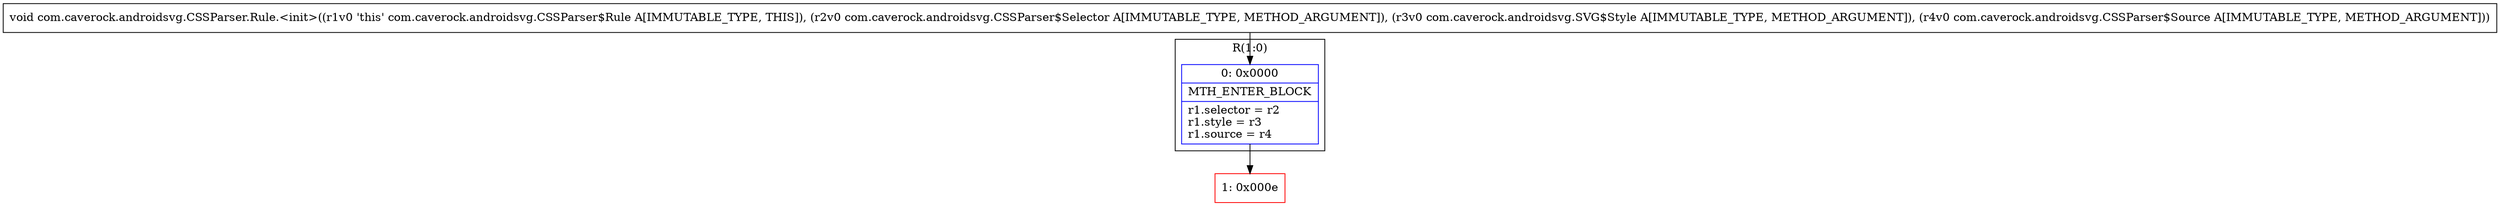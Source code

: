 digraph "CFG forcom.caverock.androidsvg.CSSParser.Rule.\<init\>(Lcom\/caverock\/androidsvg\/CSSParser$Selector;Lcom\/caverock\/androidsvg\/SVG$Style;Lcom\/caverock\/androidsvg\/CSSParser$Source;)V" {
subgraph cluster_Region_1155523512 {
label = "R(1:0)";
node [shape=record,color=blue];
Node_0 [shape=record,label="{0\:\ 0x0000|MTH_ENTER_BLOCK\l|r1.selector = r2\lr1.style = r3\lr1.source = r4\l}"];
}
Node_1 [shape=record,color=red,label="{1\:\ 0x000e}"];
MethodNode[shape=record,label="{void com.caverock.androidsvg.CSSParser.Rule.\<init\>((r1v0 'this' com.caverock.androidsvg.CSSParser$Rule A[IMMUTABLE_TYPE, THIS]), (r2v0 com.caverock.androidsvg.CSSParser$Selector A[IMMUTABLE_TYPE, METHOD_ARGUMENT]), (r3v0 com.caverock.androidsvg.SVG$Style A[IMMUTABLE_TYPE, METHOD_ARGUMENT]), (r4v0 com.caverock.androidsvg.CSSParser$Source A[IMMUTABLE_TYPE, METHOD_ARGUMENT])) }"];
MethodNode -> Node_0;
Node_0 -> Node_1;
}

